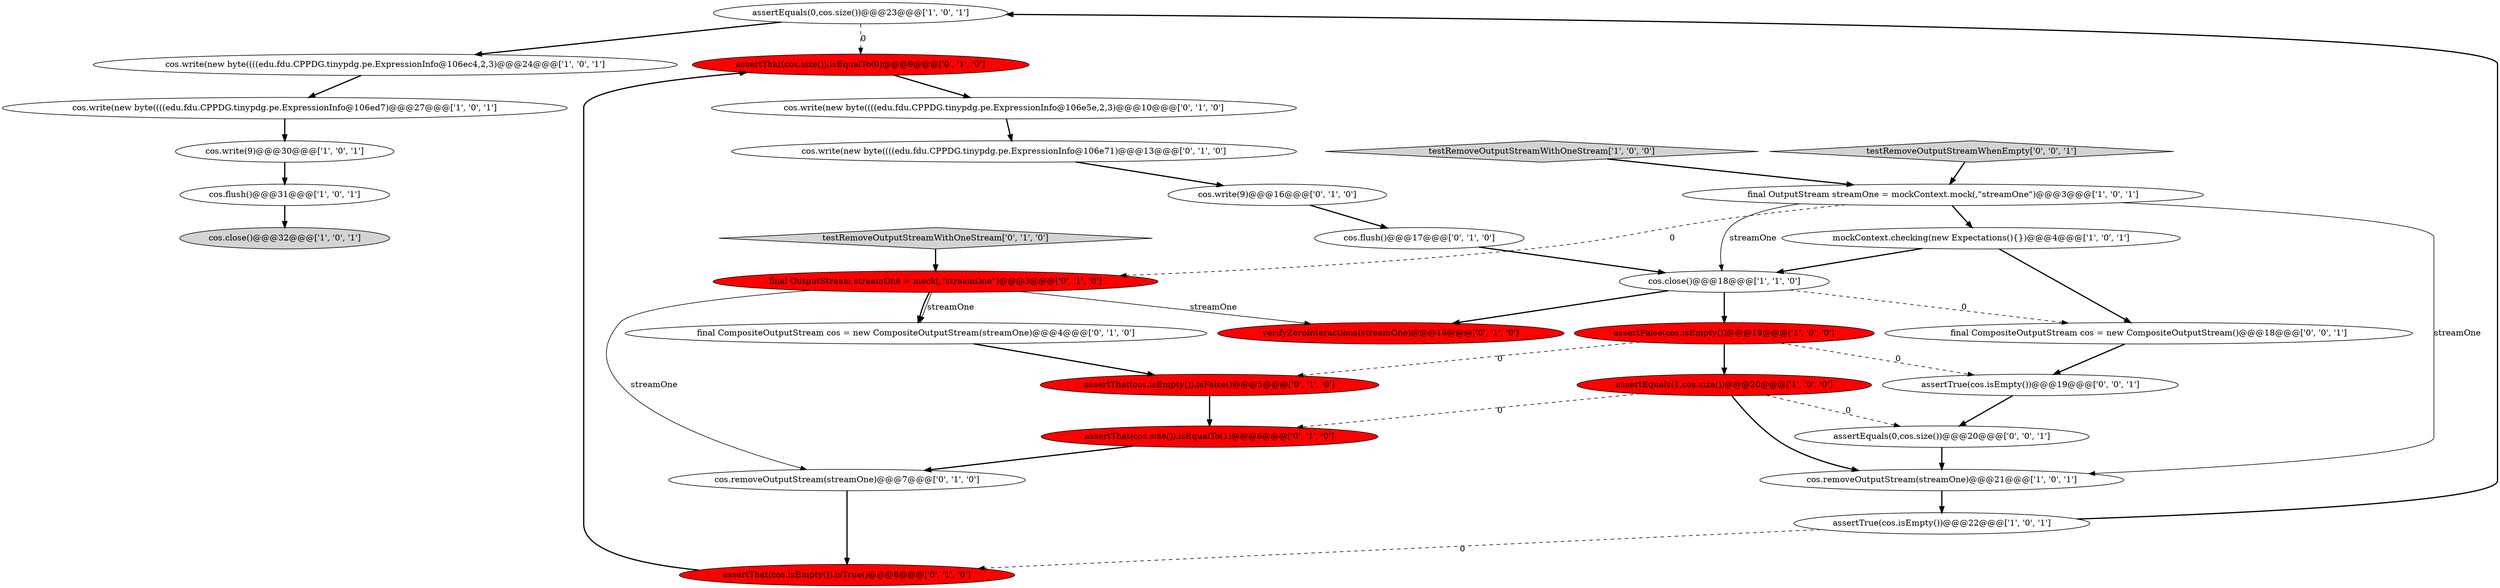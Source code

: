 digraph {
10 [style = filled, label = "cos.flush()@@@31@@@['1', '0', '1']", fillcolor = white, shape = ellipse image = "AAA0AAABBB1BBB"];
27 [style = filled, label = "final CompositeOutputStream cos = new CompositeOutputStream()@@@18@@@['0', '0', '1']", fillcolor = white, shape = ellipse image = "AAA0AAABBB3BBB"];
0 [style = filled, label = "assertTrue(cos.isEmpty())@@@22@@@['1', '0', '1']", fillcolor = white, shape = ellipse image = "AAA0AAABBB1BBB"];
15 [style = filled, label = "cos.removeOutputStream(streamOne)@@@7@@@['0', '1', '0']", fillcolor = white, shape = ellipse image = "AAA0AAABBB2BBB"];
9 [style = filled, label = "cos.write(new byte((((edu.fdu.CPPDG.tinypdg.pe.ExpressionInfo@106ec4,2,3)@@@24@@@['1', '0', '1']", fillcolor = white, shape = ellipse image = "AAA0AAABBB1BBB"];
8 [style = filled, label = "testRemoveOutputStreamWithOneStream['1', '0', '0']", fillcolor = lightgray, shape = diamond image = "AAA0AAABBB1BBB"];
4 [style = filled, label = "mockContext.checking(new Expectations(){})@@@4@@@['1', '0', '1']", fillcolor = white, shape = ellipse image = "AAA0AAABBB1BBB"];
29 [style = filled, label = "testRemoveOutputStreamWhenEmpty['0', '0', '1']", fillcolor = lightgray, shape = diamond image = "AAA0AAABBB3BBB"];
18 [style = filled, label = "final CompositeOutputStream cos = new CompositeOutputStream(streamOne)@@@4@@@['0', '1', '0']", fillcolor = white, shape = ellipse image = "AAA0AAABBB2BBB"];
11 [style = filled, label = "final OutputStream streamOne = mockContext.mock(,\"streamOne\")@@@3@@@['1', '0', '1']", fillcolor = white, shape = ellipse image = "AAA0AAABBB1BBB"];
5 [style = filled, label = "cos.close()@@@32@@@['1', '0', '1']", fillcolor = lightgray, shape = ellipse image = "AAA0AAABBB1BBB"];
19 [style = filled, label = "final OutputStream streamOne = mock(,\"streamOne\")@@@3@@@['0', '1', '0']", fillcolor = red, shape = ellipse image = "AAA1AAABBB2BBB"];
20 [style = filled, label = "assertThat(cos.isEmpty()).isFalse()@@@5@@@['0', '1', '0']", fillcolor = red, shape = ellipse image = "AAA1AAABBB2BBB"];
13 [style = filled, label = "assertFalse(cos.isEmpty())@@@19@@@['1', '0', '0']", fillcolor = red, shape = ellipse image = "AAA1AAABBB1BBB"];
17 [style = filled, label = "assertThat(cos.isEmpty()).isTrue()@@@8@@@['0', '1', '0']", fillcolor = red, shape = ellipse image = "AAA1AAABBB2BBB"];
21 [style = filled, label = "cos.write(new byte((((edu.fdu.CPPDG.tinypdg.pe.ExpressionInfo@106e5e,2,3)@@@10@@@['0', '1', '0']", fillcolor = white, shape = ellipse image = "AAA0AAABBB2BBB"];
16 [style = filled, label = "verifyZeroInteractions(streamOne)@@@19@@@['0', '1', '0']", fillcolor = red, shape = ellipse image = "AAA1AAABBB2BBB"];
12 [style = filled, label = "cos.close()@@@18@@@['1', '1', '0']", fillcolor = white, shape = ellipse image = "AAA0AAABBB1BBB"];
3 [style = filled, label = "cos.write(new byte((((edu.fdu.CPPDG.tinypdg.pe.ExpressionInfo@106ed7)@@@27@@@['1', '0', '1']", fillcolor = white, shape = ellipse image = "AAA0AAABBB1BBB"];
7 [style = filled, label = "cos.removeOutputStream(streamOne)@@@21@@@['1', '0', '1']", fillcolor = white, shape = ellipse image = "AAA0AAABBB1BBB"];
30 [style = filled, label = "assertEquals(0,cos.size())@@@20@@@['0', '0', '1']", fillcolor = white, shape = ellipse image = "AAA0AAABBB3BBB"];
24 [style = filled, label = "cos.write(9)@@@16@@@['0', '1', '0']", fillcolor = white, shape = ellipse image = "AAA0AAABBB2BBB"];
26 [style = filled, label = "cos.write(new byte((((edu.fdu.CPPDG.tinypdg.pe.ExpressionInfo@106e71)@@@13@@@['0', '1', '0']", fillcolor = white, shape = ellipse image = "AAA0AAABBB2BBB"];
14 [style = filled, label = "testRemoveOutputStreamWithOneStream['0', '1', '0']", fillcolor = lightgray, shape = diamond image = "AAA0AAABBB2BBB"];
28 [style = filled, label = "assertTrue(cos.isEmpty())@@@19@@@['0', '0', '1']", fillcolor = white, shape = ellipse image = "AAA0AAABBB3BBB"];
25 [style = filled, label = "cos.flush()@@@17@@@['0', '1', '0']", fillcolor = white, shape = ellipse image = "AAA0AAABBB2BBB"];
23 [style = filled, label = "assertThat(cos.size()).isEqualTo(0)@@@9@@@['0', '1', '0']", fillcolor = red, shape = ellipse image = "AAA1AAABBB2BBB"];
6 [style = filled, label = "assertEquals(0,cos.size())@@@23@@@['1', '0', '1']", fillcolor = white, shape = ellipse image = "AAA0AAABBB1BBB"];
1 [style = filled, label = "cos.write(9)@@@30@@@['1', '0', '1']", fillcolor = white, shape = ellipse image = "AAA0AAABBB1BBB"];
2 [style = filled, label = "assertEquals(1,cos.size())@@@20@@@['1', '0', '0']", fillcolor = red, shape = ellipse image = "AAA1AAABBB1BBB"];
22 [style = filled, label = "assertThat(cos.size()).isEqualTo(1)@@@6@@@['0', '1', '0']", fillcolor = red, shape = ellipse image = "AAA1AAABBB2BBB"];
19->18 [style = bold, label=""];
22->15 [style = bold, label=""];
11->12 [style = solid, label="streamOne"];
3->1 [style = bold, label=""];
28->30 [style = bold, label=""];
0->6 [style = bold, label=""];
13->20 [style = dashed, label="0"];
27->28 [style = bold, label=""];
11->4 [style = bold, label=""];
19->16 [style = solid, label="streamOne"];
14->19 [style = bold, label=""];
7->0 [style = bold, label=""];
12->16 [style = bold, label=""];
26->24 [style = bold, label=""];
19->18 [style = solid, label="streamOne"];
0->17 [style = dashed, label="0"];
2->30 [style = dashed, label="0"];
17->23 [style = bold, label=""];
20->22 [style = bold, label=""];
19->15 [style = solid, label="streamOne"];
13->28 [style = dashed, label="0"];
12->13 [style = bold, label=""];
18->20 [style = bold, label=""];
15->17 [style = bold, label=""];
21->26 [style = bold, label=""];
10->5 [style = bold, label=""];
23->21 [style = bold, label=""];
25->12 [style = bold, label=""];
11->19 [style = dashed, label="0"];
24->25 [style = bold, label=""];
30->7 [style = bold, label=""];
4->27 [style = bold, label=""];
12->27 [style = dashed, label="0"];
4->12 [style = bold, label=""];
9->3 [style = bold, label=""];
11->7 [style = solid, label="streamOne"];
2->7 [style = bold, label=""];
6->9 [style = bold, label=""];
1->10 [style = bold, label=""];
8->11 [style = bold, label=""];
2->22 [style = dashed, label="0"];
29->11 [style = bold, label=""];
6->23 [style = dashed, label="0"];
13->2 [style = bold, label=""];
}

